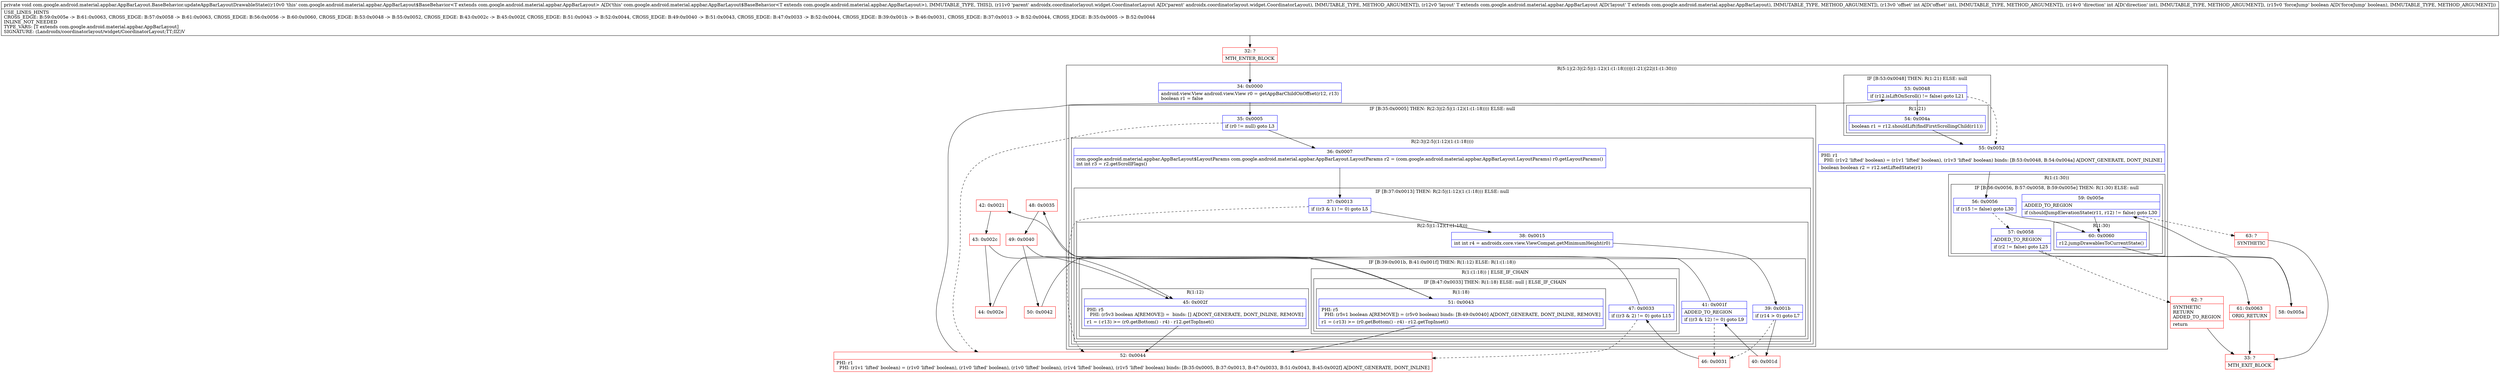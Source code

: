digraph "CFG forcom.google.android.material.appbar.AppBarLayout.BaseBehavior.updateAppBarLayoutDrawableState(Landroidx\/coordinatorlayout\/widget\/CoordinatorLayout;Lcom\/google\/android\/material\/appbar\/AppBarLayout;IIZ)V" {
subgraph cluster_Region_742122938 {
label = "R(5:1|(2:3|(2:5|(1:12)(1:(1:18))))|(1:21)|22|(1:(1:30)))";
node [shape=record,color=blue];
Node_34 [shape=record,label="{34\:\ 0x0000|android.view.View android.view.View r0 = getAppBarChildOnOffset(r12, r13)\lboolean r1 = false\l}"];
subgraph cluster_IfRegion_144236688 {
label = "IF [B:35:0x0005] THEN: R(2:3|(2:5|(1:12)(1:(1:18)))) ELSE: null";
node [shape=record,color=blue];
Node_35 [shape=record,label="{35\:\ 0x0005|if (r0 != null) goto L3\l}"];
subgraph cluster_Region_684085640 {
label = "R(2:3|(2:5|(1:12)(1:(1:18))))";
node [shape=record,color=blue];
Node_36 [shape=record,label="{36\:\ 0x0007|com.google.android.material.appbar.AppBarLayout$LayoutParams com.google.android.material.appbar.AppBarLayout.LayoutParams r2 = (com.google.android.material.appbar.AppBarLayout.LayoutParams) r0.getLayoutParams()\lint int r3 = r2.getScrollFlags()\l}"];
subgraph cluster_IfRegion_339229070 {
label = "IF [B:37:0x0013] THEN: R(2:5|(1:12)(1:(1:18))) ELSE: null";
node [shape=record,color=blue];
Node_37 [shape=record,label="{37\:\ 0x0013|if ((r3 & 1) != 0) goto L5\l}"];
subgraph cluster_Region_1746236983 {
label = "R(2:5|(1:12)(1:(1:18)))";
node [shape=record,color=blue];
Node_38 [shape=record,label="{38\:\ 0x0015|int int r4 = androidx.core.view.ViewCompat.getMinimumHeight(r0)\l}"];
subgraph cluster_IfRegion_1567340074 {
label = "IF [B:39:0x001b, B:41:0x001f] THEN: R(1:12) ELSE: R(1:(1:18))";
node [shape=record,color=blue];
Node_39 [shape=record,label="{39\:\ 0x001b|if (r14 \> 0) goto L7\l}"];
Node_41 [shape=record,label="{41\:\ 0x001f|ADDED_TO_REGION\l|if ((r3 & 12) != 0) goto L9\l}"];
subgraph cluster_Region_468736186 {
label = "R(1:12)";
node [shape=record,color=blue];
Node_45 [shape=record,label="{45\:\ 0x002f|PHI: r5 \l  PHI: (r5v3 boolean A[REMOVE]) =  binds: [] A[DONT_GENERATE, DONT_INLINE, REMOVE]\l|r1 = (\-r13) \>= (r0.getBottom() \- r4) \- r12.getTopInset()\l}"];
}
subgraph cluster_Region_1216169096 {
label = "R(1:(1:18)) | ELSE_IF_CHAIN\l";
node [shape=record,color=blue];
subgraph cluster_IfRegion_217633040 {
label = "IF [B:47:0x0033] THEN: R(1:18) ELSE: null | ELSE_IF_CHAIN\l";
node [shape=record,color=blue];
Node_47 [shape=record,label="{47\:\ 0x0033|if ((r3 & 2) != 0) goto L15\l}"];
subgraph cluster_Region_1411626804 {
label = "R(1:18)";
node [shape=record,color=blue];
Node_51 [shape=record,label="{51\:\ 0x0043|PHI: r5 \l  PHI: (r5v1 boolean A[REMOVE]) = (r5v0 boolean) binds: [B:49:0x0040] A[DONT_GENERATE, DONT_INLINE, REMOVE]\l|r1 = (\-r13) \>= (r0.getBottom() \- r4) \- r12.getTopInset()\l}"];
}
}
}
}
}
}
}
}
subgraph cluster_IfRegion_1420041030 {
label = "IF [B:53:0x0048] THEN: R(1:21) ELSE: null";
node [shape=record,color=blue];
Node_53 [shape=record,label="{53\:\ 0x0048|if (r12.isLiftOnScroll() != false) goto L21\l}"];
subgraph cluster_Region_1316222505 {
label = "R(1:21)";
node [shape=record,color=blue];
Node_54 [shape=record,label="{54\:\ 0x004a|boolean r1 = r12.shouldLift(findFirstScrollingChild(r11))\l}"];
}
}
Node_55 [shape=record,label="{55\:\ 0x0052|PHI: r1 \l  PHI: (r1v2 'lifted' boolean) = (r1v1 'lifted' boolean), (r1v3 'lifted' boolean) binds: [B:53:0x0048, B:54:0x004a] A[DONT_GENERATE, DONT_INLINE]\l|boolean boolean r2 = r12.setLiftedState(r1)\l}"];
subgraph cluster_Region_1780200443 {
label = "R(1:(1:30))";
node [shape=record,color=blue];
subgraph cluster_IfRegion_219448606 {
label = "IF [B:56:0x0056, B:57:0x0058, B:59:0x005e] THEN: R(1:30) ELSE: null";
node [shape=record,color=blue];
Node_56 [shape=record,label="{56\:\ 0x0056|if (r15 != false) goto L30\l}"];
Node_57 [shape=record,label="{57\:\ 0x0058|ADDED_TO_REGION\l|if (r2 != false) goto L25\l}"];
Node_59 [shape=record,label="{59\:\ 0x005e|ADDED_TO_REGION\l|if (shouldJumpElevationState(r11, r12) != false) goto L30\l}"];
subgraph cluster_Region_1809099454 {
label = "R(1:30)";
node [shape=record,color=blue];
Node_60 [shape=record,label="{60\:\ 0x0060|r12.jumpDrawablesToCurrentState()\l}"];
}
}
}
}
Node_32 [shape=record,color=red,label="{32\:\ ?|MTH_ENTER_BLOCK\l}"];
Node_40 [shape=record,color=red,label="{40\:\ 0x001d}"];
Node_42 [shape=record,color=red,label="{42\:\ 0x0021}"];
Node_43 [shape=record,color=red,label="{43\:\ 0x002c}"];
Node_44 [shape=record,color=red,label="{44\:\ 0x002e}"];
Node_46 [shape=record,color=red,label="{46\:\ 0x0031}"];
Node_48 [shape=record,color=red,label="{48\:\ 0x0035}"];
Node_49 [shape=record,color=red,label="{49\:\ 0x0040}"];
Node_50 [shape=record,color=red,label="{50\:\ 0x0042}"];
Node_52 [shape=record,color=red,label="{52\:\ 0x0044|PHI: r1 \l  PHI: (r1v1 'lifted' boolean) = (r1v0 'lifted' boolean), (r1v0 'lifted' boolean), (r1v0 'lifted' boolean), (r1v4 'lifted' boolean), (r1v5 'lifted' boolean) binds: [B:35:0x0005, B:37:0x0013, B:47:0x0033, B:51:0x0043, B:45:0x002f] A[DONT_GENERATE, DONT_INLINE]\l}"];
Node_58 [shape=record,color=red,label="{58\:\ 0x005a}"];
Node_63 [shape=record,color=red,label="{63\:\ ?|SYNTHETIC\l}"];
Node_33 [shape=record,color=red,label="{33\:\ ?|MTH_EXIT_BLOCK\l}"];
Node_62 [shape=record,color=red,label="{62\:\ ?|SYNTHETIC\lRETURN\lADDED_TO_REGION\l|return\l}"];
Node_61 [shape=record,color=red,label="{61\:\ 0x0063|ORIG_RETURN\l}"];
MethodNode[shape=record,label="{private void com.google.android.material.appbar.AppBarLayout.BaseBehavior.updateAppBarLayoutDrawableState((r10v0 'this' com.google.android.material.appbar.AppBarLayout$BaseBehavior\<T extends com.google.android.material.appbar.AppBarLayout\> A[D('this' com.google.android.material.appbar.AppBarLayout$BaseBehavior\<T extends com.google.android.material.appbar.AppBarLayout\>), IMMUTABLE_TYPE, THIS]), (r11v0 'parent' androidx.coordinatorlayout.widget.CoordinatorLayout A[D('parent' androidx.coordinatorlayout.widget.CoordinatorLayout), IMMUTABLE_TYPE, METHOD_ARGUMENT]), (r12v0 'layout' T extends com.google.android.material.appbar.AppBarLayout A[D('layout' T extends com.google.android.material.appbar.AppBarLayout), IMMUTABLE_TYPE, METHOD_ARGUMENT]), (r13v0 'offset' int A[D('offset' int), IMMUTABLE_TYPE, METHOD_ARGUMENT]), (r14v0 'direction' int A[D('direction' int), IMMUTABLE_TYPE, METHOD_ARGUMENT]), (r15v0 'forceJump' boolean A[D('forceJump' boolean), IMMUTABLE_TYPE, METHOD_ARGUMENT]))  | USE_LINES_HINTS\lCROSS_EDGE: B:59:0x005e \-\> B:61:0x0063, CROSS_EDGE: B:57:0x0058 \-\> B:61:0x0063, CROSS_EDGE: B:56:0x0056 \-\> B:60:0x0060, CROSS_EDGE: B:53:0x0048 \-\> B:55:0x0052, CROSS_EDGE: B:43:0x002c \-\> B:45:0x002f, CROSS_EDGE: B:51:0x0043 \-\> B:52:0x0044, CROSS_EDGE: B:49:0x0040 \-\> B:51:0x0043, CROSS_EDGE: B:47:0x0033 \-\> B:52:0x0044, CROSS_EDGE: B:39:0x001b \-\> B:46:0x0031, CROSS_EDGE: B:37:0x0013 \-\> B:52:0x0044, CROSS_EDGE: B:35:0x0005 \-\> B:52:0x0044\lINLINE_NOT_NEEDED\lTYPE_VARS: [T extends com.google.android.material.appbar.AppBarLayout]\lSIGNATURE: (Landroidx\/coordinatorlayout\/widget\/CoordinatorLayout;TT;IIZ)V\l}"];
MethodNode -> Node_32;Node_34 -> Node_35;
Node_35 -> Node_36;
Node_35 -> Node_52[style=dashed];
Node_36 -> Node_37;
Node_37 -> Node_38;
Node_37 -> Node_52[style=dashed];
Node_38 -> Node_39;
Node_39 -> Node_40;
Node_39 -> Node_46[style=dashed];
Node_41 -> Node_42;
Node_41 -> Node_46[style=dashed];
Node_45 -> Node_52;
Node_47 -> Node_48;
Node_47 -> Node_52[style=dashed];
Node_51 -> Node_52;
Node_53 -> Node_54;
Node_53 -> Node_55[style=dashed];
Node_54 -> Node_55;
Node_55 -> Node_56;
Node_56 -> Node_57[style=dashed];
Node_56 -> Node_60;
Node_57 -> Node_58;
Node_57 -> Node_62[style=dashed];
Node_59 -> Node_60;
Node_59 -> Node_63[style=dashed];
Node_60 -> Node_61;
Node_32 -> Node_34;
Node_40 -> Node_41;
Node_42 -> Node_43;
Node_43 -> Node_44;
Node_43 -> Node_45;
Node_44 -> Node_45;
Node_46 -> Node_47;
Node_48 -> Node_49;
Node_49 -> Node_50;
Node_49 -> Node_51;
Node_50 -> Node_51;
Node_52 -> Node_53;
Node_58 -> Node_59;
Node_63 -> Node_33;
Node_62 -> Node_33;
Node_61 -> Node_33;
}

